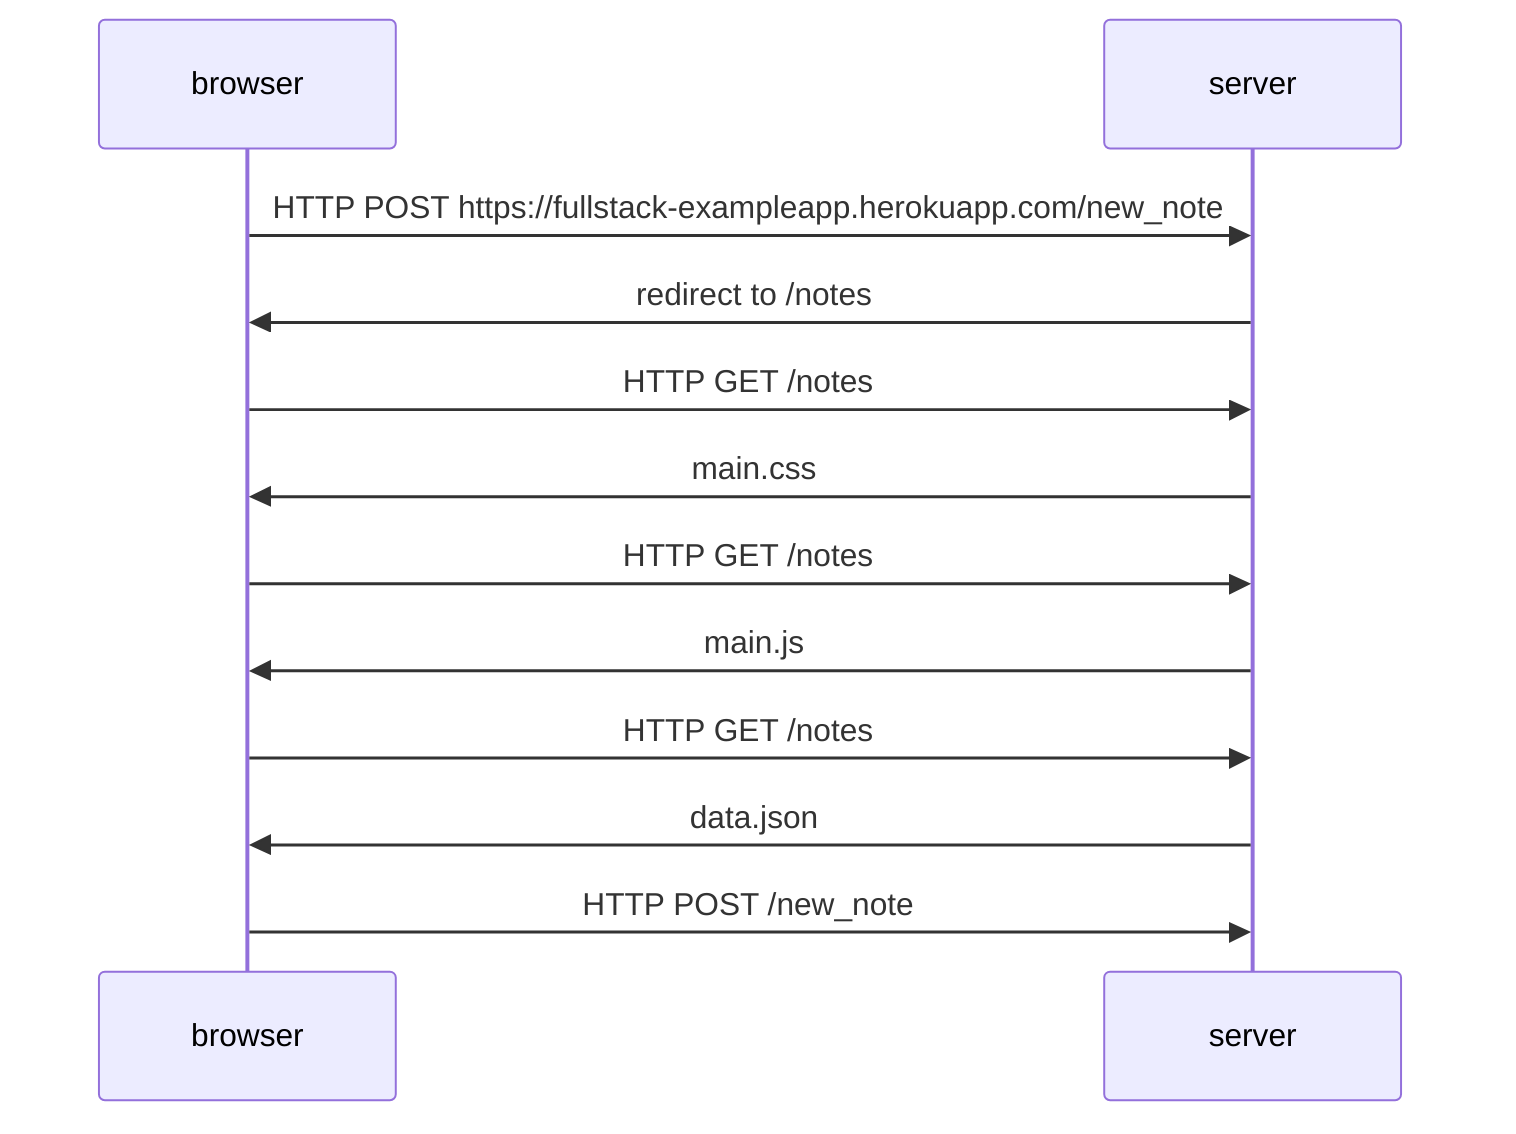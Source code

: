 sequenceDiagram
    participant browser
    participant server
    
    browser->>server: HTTP POST https://fullstack-exampleapp.herokuapp.com/new_note
    server->>browser:redirect to /notes
    browser->>server: HTTP GET /notes
    server->>browser: main.css
    browser->>server: HTTP GET /notes
    server->>browser: main.js
    browser->>server: HTTP GET /notes
    server->>browser: data.json
    browser->>server: HTTP POST /new_note